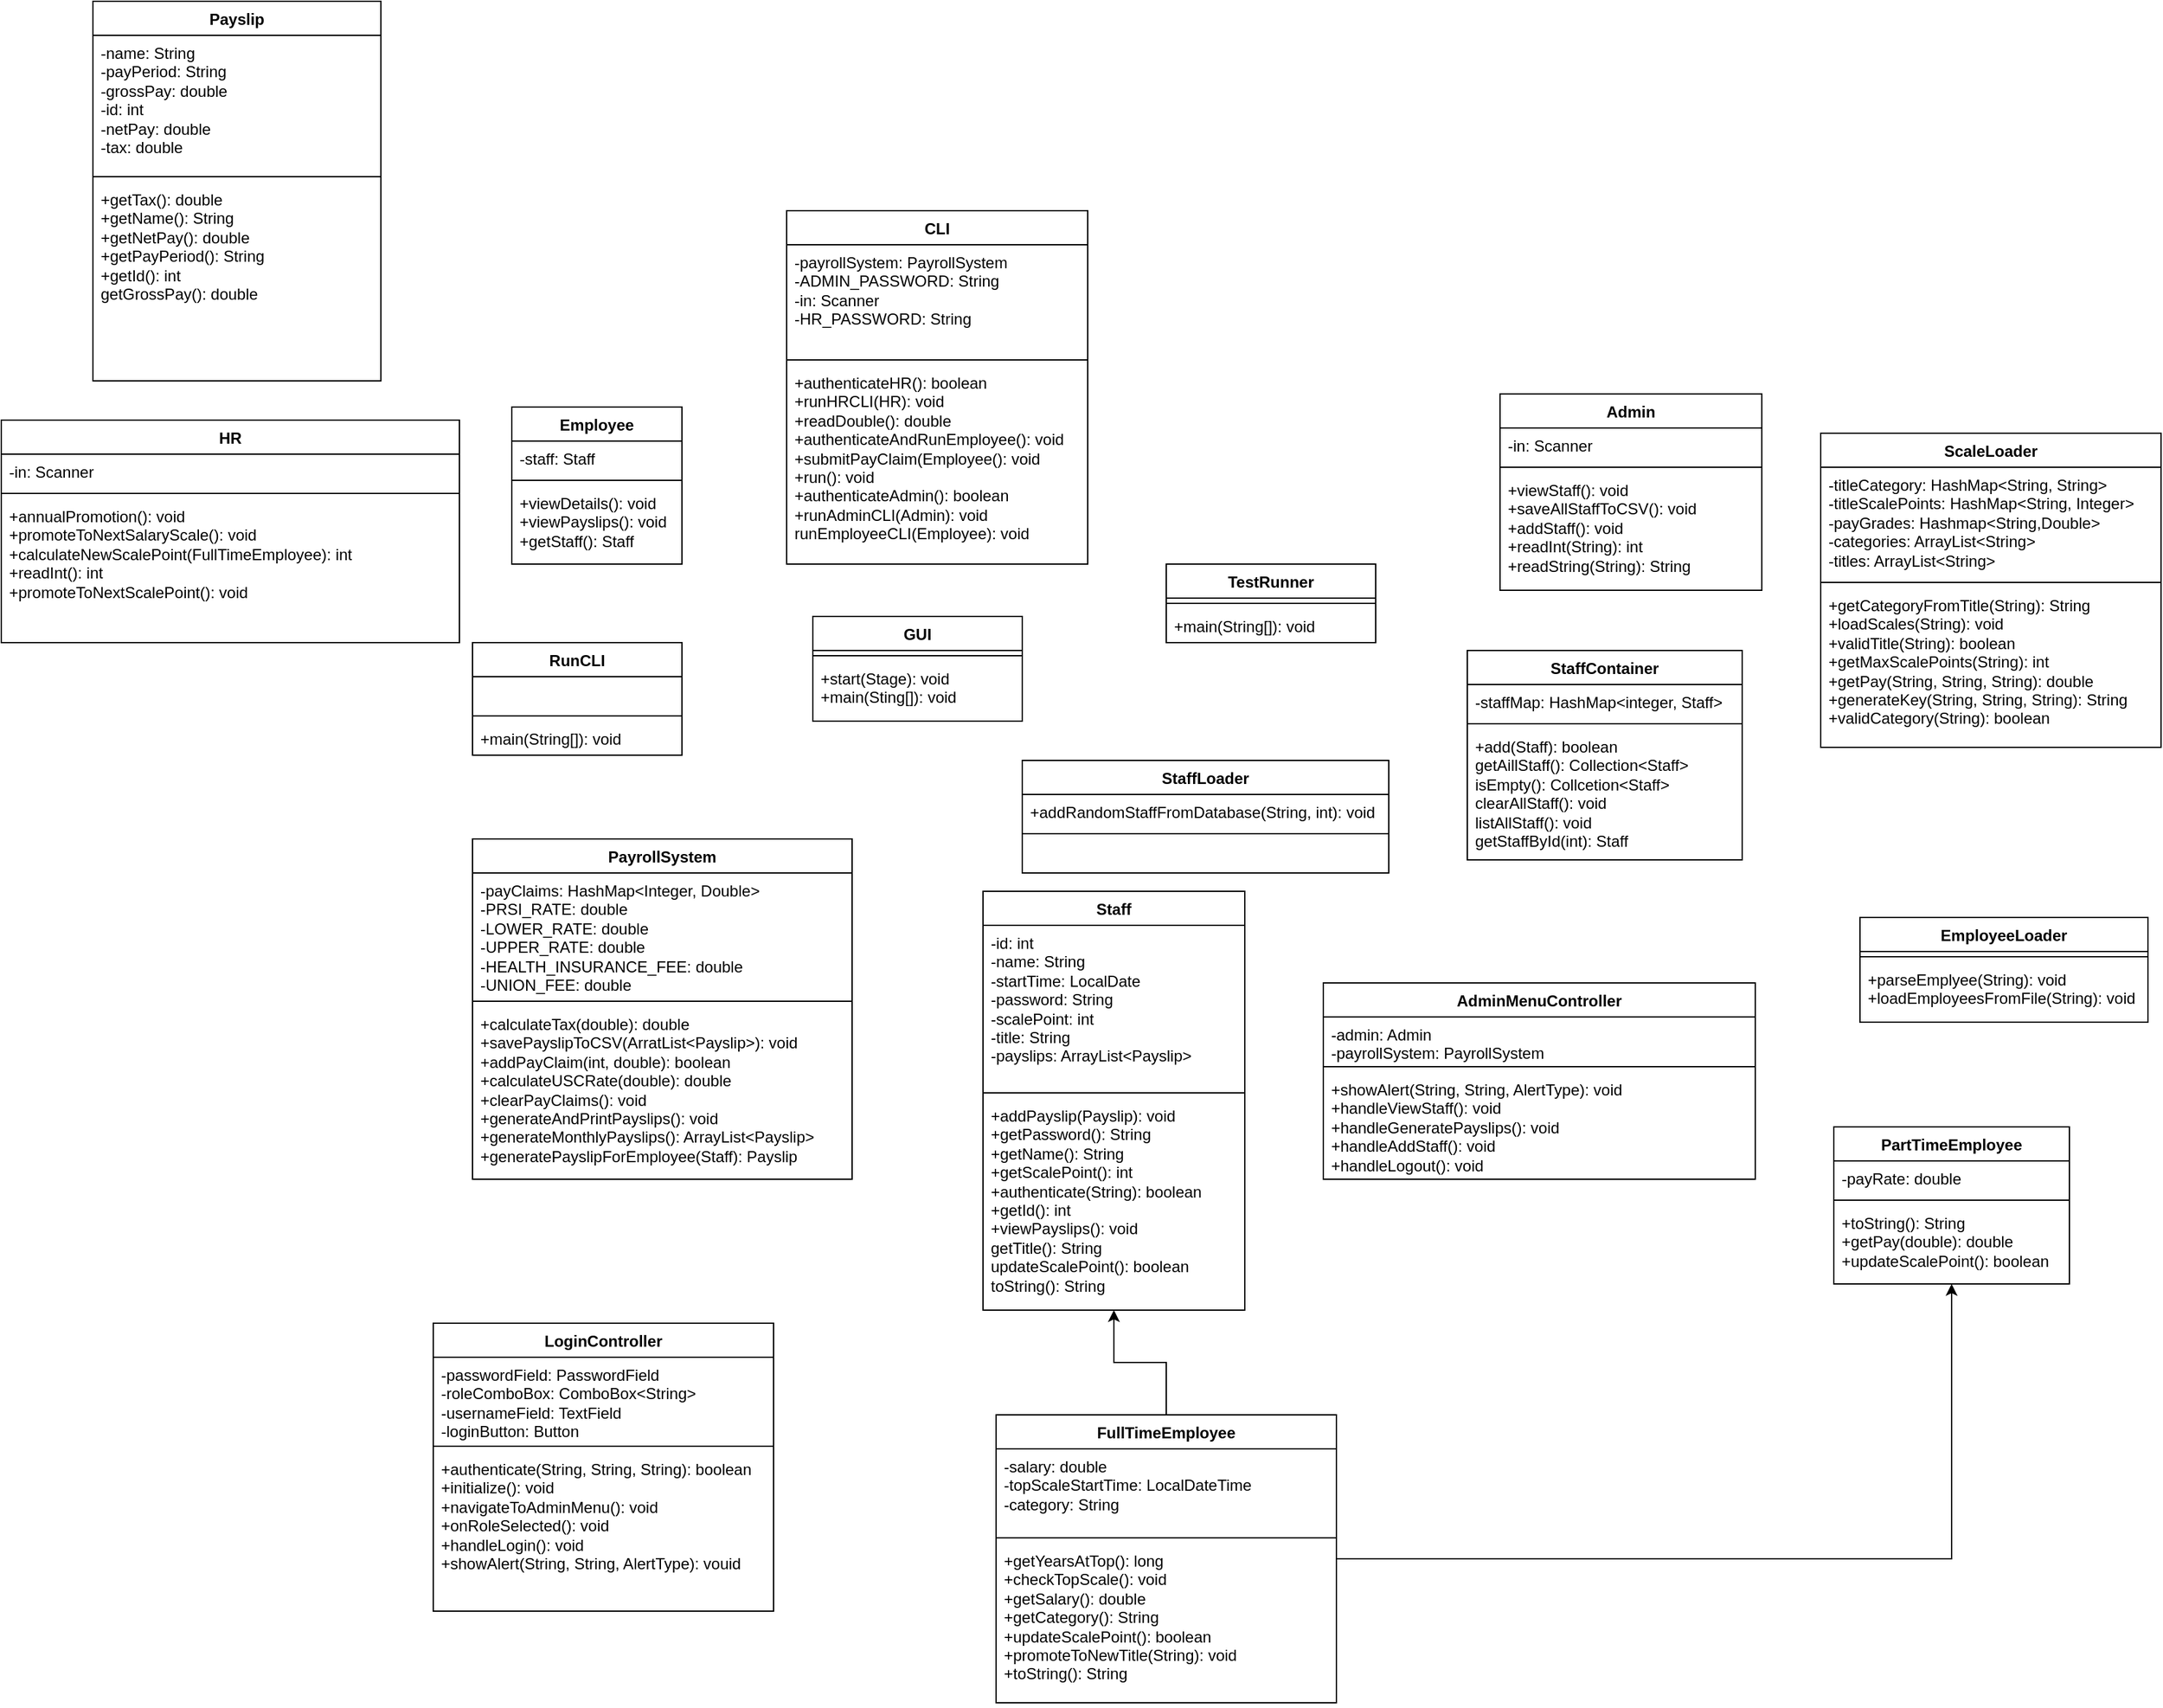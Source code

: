 <mxfile version="25.0.1">
  <diagram name="Page-1" id="929SCKhKKsylv1Zycl4_">
    <mxGraphModel dx="3721" dy="2411" grid="1" gridSize="10" guides="1" tooltips="1" connect="1" arrows="1" fold="1" page="1" pageScale="1" pageWidth="850" pageHeight="1100" math="0" shadow="0">
      <root>
        <mxCell id="0" />
        <mxCell id="1" parent="0" />
        <mxCell id="IXJ_qa6kE7nfNeEWYA2u-1" value="Staff" style="swimlane;fontStyle=1;align=center;verticalAlign=top;childLayout=stackLayout;horizontal=1;startSize=26;horizontalStack=0;resizeParent=1;resizeParentMax=0;resizeLast=0;collapsible=1;marginBottom=0;whiteSpace=wrap;html=1;" vertex="1" parent="1">
          <mxGeometry x="310" y="150" width="200" height="320" as="geometry" />
        </mxCell>
        <mxCell id="IXJ_qa6kE7nfNeEWYA2u-2" value="-id: int&lt;div&gt;-name: String&lt;/div&gt;&lt;div&gt;-startTime: LocalDate&lt;/div&gt;&lt;div&gt;-password: String&lt;/div&gt;&lt;div&gt;-scalePoint: int&lt;/div&gt;&lt;div&gt;-title: String&lt;/div&gt;&lt;div&gt;-payslips: ArrayList&amp;lt;Payslip&amp;gt;&lt;/div&gt;&lt;div&gt;&lt;br&gt;&lt;/div&gt;" style="text;strokeColor=none;fillColor=none;align=left;verticalAlign=top;spacingLeft=4;spacingRight=4;overflow=hidden;rotatable=0;points=[[0,0.5],[1,0.5]];portConstraint=eastwest;whiteSpace=wrap;html=1;" vertex="1" parent="IXJ_qa6kE7nfNeEWYA2u-1">
          <mxGeometry y="26" width="200" height="124" as="geometry" />
        </mxCell>
        <mxCell id="IXJ_qa6kE7nfNeEWYA2u-3" value="" style="line;strokeWidth=1;fillColor=none;align=left;verticalAlign=middle;spacingTop=-1;spacingLeft=3;spacingRight=3;rotatable=0;labelPosition=right;points=[];portConstraint=eastwest;strokeColor=inherit;" vertex="1" parent="IXJ_qa6kE7nfNeEWYA2u-1">
          <mxGeometry y="150" width="200" height="8" as="geometry" />
        </mxCell>
        <mxCell id="IXJ_qa6kE7nfNeEWYA2u-4" value="+addPayslip(Payslip): void&lt;div&gt;+getPassword(): String&lt;/div&gt;&lt;div&gt;+getName(): String&lt;/div&gt;&lt;div&gt;+getScalePoint(): int&lt;/div&gt;&lt;div&gt;+authenticate(String): boolean&lt;/div&gt;&lt;div&gt;+getId(): int&lt;/div&gt;&lt;div&gt;+viewPayslips(): void&lt;/div&gt;&lt;div&gt;getTitle(): String&lt;/div&gt;&lt;div&gt;updateScalePoint(): boolean&lt;/div&gt;&lt;div&gt;toString(): String&lt;/div&gt;" style="text;strokeColor=none;fillColor=none;align=left;verticalAlign=top;spacingLeft=4;spacingRight=4;overflow=hidden;rotatable=0;points=[[0,0.5],[1,0.5]];portConstraint=eastwest;whiteSpace=wrap;html=1;" vertex="1" parent="IXJ_qa6kE7nfNeEWYA2u-1">
          <mxGeometry y="158" width="200" height="162" as="geometry" />
        </mxCell>
        <mxCell id="IXJ_qa6kE7nfNeEWYA2u-5" value="PayrollSystem" style="swimlane;fontStyle=1;align=center;verticalAlign=top;childLayout=stackLayout;horizontal=1;startSize=26;horizontalStack=0;resizeParent=1;resizeParentMax=0;resizeLast=0;collapsible=1;marginBottom=0;whiteSpace=wrap;html=1;" vertex="1" parent="1">
          <mxGeometry x="-80" y="110" width="290" height="260" as="geometry" />
        </mxCell>
        <mxCell id="IXJ_qa6kE7nfNeEWYA2u-6" value="-payClaims: HashMap&amp;lt;Integer, Double&amp;gt;&lt;div&gt;-PRSI_RATE: double&lt;/div&gt;&lt;div&gt;-LOWER_RATE: double&lt;/div&gt;&lt;div&gt;-UPPER_RATE: double&lt;/div&gt;&lt;div&gt;-HEALTH_INSURANCE_FEE: double&lt;/div&gt;&lt;div&gt;-UNION_FEE: double&lt;/div&gt;" style="text;strokeColor=none;fillColor=none;align=left;verticalAlign=top;spacingLeft=4;spacingRight=4;overflow=hidden;rotatable=0;points=[[0,0.5],[1,0.5]];portConstraint=eastwest;whiteSpace=wrap;html=1;" vertex="1" parent="IXJ_qa6kE7nfNeEWYA2u-5">
          <mxGeometry y="26" width="290" height="94" as="geometry" />
        </mxCell>
        <mxCell id="IXJ_qa6kE7nfNeEWYA2u-7" value="" style="line;strokeWidth=1;fillColor=none;align=left;verticalAlign=middle;spacingTop=-1;spacingLeft=3;spacingRight=3;rotatable=0;labelPosition=right;points=[];portConstraint=eastwest;strokeColor=inherit;" vertex="1" parent="IXJ_qa6kE7nfNeEWYA2u-5">
          <mxGeometry y="120" width="290" height="8" as="geometry" />
        </mxCell>
        <mxCell id="IXJ_qa6kE7nfNeEWYA2u-8" value="+calculateTax(double): double&lt;div&gt;+savePayslipToCSV(ArratList&amp;lt;Payslip&amp;gt;): void&lt;/div&gt;&lt;div&gt;+addPayClaim(int, double): boolean&lt;/div&gt;&lt;div&gt;+calculateUSCRate(double): double&lt;/div&gt;&lt;div&gt;+clearPayClaims(): void&lt;/div&gt;&lt;div&gt;+generateAndPrintPayslips(): void&lt;/div&gt;&lt;div&gt;+generateMonthlyPayslips(): ArrayList&amp;lt;Payslip&amp;gt;&lt;/div&gt;&lt;div&gt;+generatePayslipForEmployee(Staff): Payslip&lt;/div&gt;" style="text;strokeColor=none;fillColor=none;align=left;verticalAlign=top;spacingLeft=4;spacingRight=4;overflow=hidden;rotatable=0;points=[[0,0.5],[1,0.5]];portConstraint=eastwest;whiteSpace=wrap;html=1;" vertex="1" parent="IXJ_qa6kE7nfNeEWYA2u-5">
          <mxGeometry y="128" width="290" height="132" as="geometry" />
        </mxCell>
        <mxCell id="IXJ_qa6kE7nfNeEWYA2u-9" value="StaffLoader" style="swimlane;fontStyle=1;align=center;verticalAlign=top;childLayout=stackLayout;horizontal=1;startSize=26;horizontalStack=0;resizeParent=1;resizeParentMax=0;resizeLast=0;collapsible=1;marginBottom=0;whiteSpace=wrap;html=1;" vertex="1" parent="1">
          <mxGeometry x="340" y="50" width="280" height="86" as="geometry" />
        </mxCell>
        <mxCell id="IXJ_qa6kE7nfNeEWYA2u-10" value="+addRandomStaffFromDatabase(String, int): void" style="text;strokeColor=none;fillColor=none;align=left;verticalAlign=top;spacingLeft=4;spacingRight=4;overflow=hidden;rotatable=0;points=[[0,0.5],[1,0.5]];portConstraint=eastwest;whiteSpace=wrap;html=1;" vertex="1" parent="IXJ_qa6kE7nfNeEWYA2u-9">
          <mxGeometry y="26" width="280" height="26" as="geometry" />
        </mxCell>
        <mxCell id="IXJ_qa6kE7nfNeEWYA2u-11" value="" style="line;strokeWidth=1;fillColor=none;align=left;verticalAlign=middle;spacingTop=-1;spacingLeft=3;spacingRight=3;rotatable=0;labelPosition=right;points=[];portConstraint=eastwest;strokeColor=inherit;" vertex="1" parent="IXJ_qa6kE7nfNeEWYA2u-9">
          <mxGeometry y="52" width="280" height="8" as="geometry" />
        </mxCell>
        <mxCell id="IXJ_qa6kE7nfNeEWYA2u-12" value="&lt;div&gt;&lt;br&gt;&lt;/div&gt;" style="text;strokeColor=none;fillColor=none;align=left;verticalAlign=top;spacingLeft=4;spacingRight=4;overflow=hidden;rotatable=0;points=[[0,0.5],[1,0.5]];portConstraint=eastwest;whiteSpace=wrap;html=1;" vertex="1" parent="IXJ_qa6kE7nfNeEWYA2u-9">
          <mxGeometry y="60" width="280" height="26" as="geometry" />
        </mxCell>
        <mxCell id="IXJ_qa6kE7nfNeEWYA2u-13" value="AdminMenuController" style="swimlane;fontStyle=1;align=center;verticalAlign=top;childLayout=stackLayout;horizontal=1;startSize=26;horizontalStack=0;resizeParent=1;resizeParentMax=0;resizeLast=0;collapsible=1;marginBottom=0;whiteSpace=wrap;html=1;" vertex="1" parent="1">
          <mxGeometry x="570" y="220" width="330" height="150" as="geometry" />
        </mxCell>
        <mxCell id="IXJ_qa6kE7nfNeEWYA2u-14" value="-admin: Admin&lt;div&gt;-payrollSystem: PayrollSystem&lt;/div&gt;" style="text;strokeColor=none;fillColor=none;align=left;verticalAlign=top;spacingLeft=4;spacingRight=4;overflow=hidden;rotatable=0;points=[[0,0.5],[1,0.5]];portConstraint=eastwest;whiteSpace=wrap;html=1;" vertex="1" parent="IXJ_qa6kE7nfNeEWYA2u-13">
          <mxGeometry y="26" width="330" height="34" as="geometry" />
        </mxCell>
        <mxCell id="IXJ_qa6kE7nfNeEWYA2u-15" value="" style="line;strokeWidth=1;fillColor=none;align=left;verticalAlign=middle;spacingTop=-1;spacingLeft=3;spacingRight=3;rotatable=0;labelPosition=right;points=[];portConstraint=eastwest;strokeColor=inherit;" vertex="1" parent="IXJ_qa6kE7nfNeEWYA2u-13">
          <mxGeometry y="60" width="330" height="8" as="geometry" />
        </mxCell>
        <mxCell id="IXJ_qa6kE7nfNeEWYA2u-16" value="+showAlert(String, String, AlertType): void&lt;div&gt;+handleViewStaff(): void&lt;/div&gt;&lt;div&gt;+handleGeneratePayslips(): void&lt;/div&gt;&lt;div&gt;+handleAddStaff(): void&lt;/div&gt;&lt;div&gt;+handleLogout(): void&lt;/div&gt;" style="text;strokeColor=none;fillColor=none;align=left;verticalAlign=top;spacingLeft=4;spacingRight=4;overflow=hidden;rotatable=0;points=[[0,0.5],[1,0.5]];portConstraint=eastwest;whiteSpace=wrap;html=1;" vertex="1" parent="IXJ_qa6kE7nfNeEWYA2u-13">
          <mxGeometry y="68" width="330" height="82" as="geometry" />
        </mxCell>
        <mxCell id="IXJ_qa6kE7nfNeEWYA2u-17" value="LoginController" style="swimlane;fontStyle=1;align=center;verticalAlign=top;childLayout=stackLayout;horizontal=1;startSize=26;horizontalStack=0;resizeParent=1;resizeParentMax=0;resizeLast=0;collapsible=1;marginBottom=0;whiteSpace=wrap;html=1;" vertex="1" parent="1">
          <mxGeometry x="-110" y="480" width="260" height="220" as="geometry" />
        </mxCell>
        <mxCell id="IXJ_qa6kE7nfNeEWYA2u-18" value="-passwordField: PasswordField&lt;div&gt;-roleComboBox: ComboBox&amp;lt;String&amp;gt;&lt;/div&gt;&lt;div&gt;-usernameField: TextField&lt;/div&gt;&lt;div&gt;-loginButton: Button&lt;/div&gt;" style="text;strokeColor=none;fillColor=none;align=left;verticalAlign=top;spacingLeft=4;spacingRight=4;overflow=hidden;rotatable=0;points=[[0,0.5],[1,0.5]];portConstraint=eastwest;whiteSpace=wrap;html=1;" vertex="1" parent="IXJ_qa6kE7nfNeEWYA2u-17">
          <mxGeometry y="26" width="260" height="64" as="geometry" />
        </mxCell>
        <mxCell id="IXJ_qa6kE7nfNeEWYA2u-19" value="" style="line;strokeWidth=1;fillColor=none;align=left;verticalAlign=middle;spacingTop=-1;spacingLeft=3;spacingRight=3;rotatable=0;labelPosition=right;points=[];portConstraint=eastwest;strokeColor=inherit;" vertex="1" parent="IXJ_qa6kE7nfNeEWYA2u-17">
          <mxGeometry y="90" width="260" height="8" as="geometry" />
        </mxCell>
        <mxCell id="IXJ_qa6kE7nfNeEWYA2u-20" value="+authenticate(String, String, String): boolean&lt;div&gt;+initialize(): void&lt;/div&gt;&lt;div&gt;+navigateToAdminMenu(): void&lt;/div&gt;&lt;div&gt;+onRoleSelected(): void&lt;/div&gt;&lt;div&gt;+handleLogin(): void&lt;/div&gt;&lt;div&gt;+showAlert(String, String, AlertType): vouid&lt;/div&gt;" style="text;strokeColor=none;fillColor=none;align=left;verticalAlign=top;spacingLeft=4;spacingRight=4;overflow=hidden;rotatable=0;points=[[0,0.5],[1,0.5]];portConstraint=eastwest;whiteSpace=wrap;html=1;" vertex="1" parent="IXJ_qa6kE7nfNeEWYA2u-17">
          <mxGeometry y="98" width="260" height="122" as="geometry" />
        </mxCell>
        <mxCell id="IXJ_qa6kE7nfNeEWYA2u-76" style="edgeStyle=orthogonalEdgeStyle;rounded=0;orthogonalLoop=1;jettySize=auto;html=1;" edge="1" parent="1" source="IXJ_qa6kE7nfNeEWYA2u-21" target="IXJ_qa6kE7nfNeEWYA2u-1">
          <mxGeometry relative="1" as="geometry" />
        </mxCell>
        <mxCell id="IXJ_qa6kE7nfNeEWYA2u-77" style="edgeStyle=orthogonalEdgeStyle;rounded=0;orthogonalLoop=1;jettySize=auto;html=1;" edge="1" parent="1" source="IXJ_qa6kE7nfNeEWYA2u-21" target="IXJ_qa6kE7nfNeEWYA2u-25">
          <mxGeometry relative="1" as="geometry" />
        </mxCell>
        <mxCell id="IXJ_qa6kE7nfNeEWYA2u-21" value="FullTimeEmployee" style="swimlane;fontStyle=1;align=center;verticalAlign=top;childLayout=stackLayout;horizontal=1;startSize=26;horizontalStack=0;resizeParent=1;resizeParentMax=0;resizeLast=0;collapsible=1;marginBottom=0;whiteSpace=wrap;html=1;" vertex="1" parent="1">
          <mxGeometry x="320" y="550" width="260" height="220" as="geometry" />
        </mxCell>
        <mxCell id="IXJ_qa6kE7nfNeEWYA2u-22" value="-salary: double&lt;div&gt;-topScaleStartTime: LocalDateTime&lt;/div&gt;&lt;div&gt;-category: String&lt;/div&gt;" style="text;strokeColor=none;fillColor=none;align=left;verticalAlign=top;spacingLeft=4;spacingRight=4;overflow=hidden;rotatable=0;points=[[0,0.5],[1,0.5]];portConstraint=eastwest;whiteSpace=wrap;html=1;" vertex="1" parent="IXJ_qa6kE7nfNeEWYA2u-21">
          <mxGeometry y="26" width="260" height="64" as="geometry" />
        </mxCell>
        <mxCell id="IXJ_qa6kE7nfNeEWYA2u-23" value="" style="line;strokeWidth=1;fillColor=none;align=left;verticalAlign=middle;spacingTop=-1;spacingLeft=3;spacingRight=3;rotatable=0;labelPosition=right;points=[];portConstraint=eastwest;strokeColor=inherit;" vertex="1" parent="IXJ_qa6kE7nfNeEWYA2u-21">
          <mxGeometry y="90" width="260" height="8" as="geometry" />
        </mxCell>
        <mxCell id="IXJ_qa6kE7nfNeEWYA2u-24" value="+getYearsAtTop(): long&lt;div&gt;+checkTopScale(): void&lt;/div&gt;&lt;div&gt;+getSalary(): double&lt;/div&gt;&lt;div&gt;+getCategory(): String&lt;/div&gt;&lt;div&gt;+updateScalePoint(): boolean&lt;/div&gt;&lt;div&gt;+promoteToNewTitle(String): void&lt;/div&gt;&lt;div&gt;+toString(): String&lt;/div&gt;" style="text;strokeColor=none;fillColor=none;align=left;verticalAlign=top;spacingLeft=4;spacingRight=4;overflow=hidden;rotatable=0;points=[[0,0.5],[1,0.5]];portConstraint=eastwest;whiteSpace=wrap;html=1;" vertex="1" parent="IXJ_qa6kE7nfNeEWYA2u-21">
          <mxGeometry y="98" width="260" height="122" as="geometry" />
        </mxCell>
        <mxCell id="IXJ_qa6kE7nfNeEWYA2u-25" value="PartTimeEmployee" style="swimlane;fontStyle=1;align=center;verticalAlign=top;childLayout=stackLayout;horizontal=1;startSize=26;horizontalStack=0;resizeParent=1;resizeParentMax=0;resizeLast=0;collapsible=1;marginBottom=0;whiteSpace=wrap;html=1;" vertex="1" parent="1">
          <mxGeometry x="960" y="330" width="180" height="120" as="geometry" />
        </mxCell>
        <mxCell id="IXJ_qa6kE7nfNeEWYA2u-26" value="-payRate: double" style="text;strokeColor=none;fillColor=none;align=left;verticalAlign=top;spacingLeft=4;spacingRight=4;overflow=hidden;rotatable=0;points=[[0,0.5],[1,0.5]];portConstraint=eastwest;whiteSpace=wrap;html=1;" vertex="1" parent="IXJ_qa6kE7nfNeEWYA2u-25">
          <mxGeometry y="26" width="180" height="26" as="geometry" />
        </mxCell>
        <mxCell id="IXJ_qa6kE7nfNeEWYA2u-27" value="" style="line;strokeWidth=1;fillColor=none;align=left;verticalAlign=middle;spacingTop=-1;spacingLeft=3;spacingRight=3;rotatable=0;labelPosition=right;points=[];portConstraint=eastwest;strokeColor=inherit;" vertex="1" parent="IXJ_qa6kE7nfNeEWYA2u-25">
          <mxGeometry y="52" width="180" height="8" as="geometry" />
        </mxCell>
        <mxCell id="IXJ_qa6kE7nfNeEWYA2u-28" value="+toString(): String&lt;div&gt;+getPay(double): double&lt;/div&gt;&lt;div&gt;+updateScalePoint(): boolean&lt;/div&gt;" style="text;strokeColor=none;fillColor=none;align=left;verticalAlign=top;spacingLeft=4;spacingRight=4;overflow=hidden;rotatable=0;points=[[0,0.5],[1,0.5]];portConstraint=eastwest;whiteSpace=wrap;html=1;" vertex="1" parent="IXJ_qa6kE7nfNeEWYA2u-25">
          <mxGeometry y="60" width="180" height="60" as="geometry" />
        </mxCell>
        <mxCell id="IXJ_qa6kE7nfNeEWYA2u-29" value="Payslip" style="swimlane;fontStyle=1;align=center;verticalAlign=top;childLayout=stackLayout;horizontal=1;startSize=26;horizontalStack=0;resizeParent=1;resizeParentMax=0;resizeLast=0;collapsible=1;marginBottom=0;whiteSpace=wrap;html=1;" vertex="1" parent="1">
          <mxGeometry x="-370" y="-530" width="220" height="290" as="geometry" />
        </mxCell>
        <mxCell id="IXJ_qa6kE7nfNeEWYA2u-30" value="-name: String&lt;div&gt;-payPeriod: String&lt;/div&gt;&lt;div&gt;-grossPay: double&lt;/div&gt;&lt;div&gt;-id: int&lt;/div&gt;&lt;div&gt;-netPay: double&lt;/div&gt;&lt;div&gt;-tax: double&lt;/div&gt;" style="text;strokeColor=none;fillColor=none;align=left;verticalAlign=top;spacingLeft=4;spacingRight=4;overflow=hidden;rotatable=0;points=[[0,0.5],[1,0.5]];portConstraint=eastwest;whiteSpace=wrap;html=1;" vertex="1" parent="IXJ_qa6kE7nfNeEWYA2u-29">
          <mxGeometry y="26" width="220" height="104" as="geometry" />
        </mxCell>
        <mxCell id="IXJ_qa6kE7nfNeEWYA2u-31" value="" style="line;strokeWidth=1;fillColor=none;align=left;verticalAlign=middle;spacingTop=-1;spacingLeft=3;spacingRight=3;rotatable=0;labelPosition=right;points=[];portConstraint=eastwest;strokeColor=inherit;" vertex="1" parent="IXJ_qa6kE7nfNeEWYA2u-29">
          <mxGeometry y="130" width="220" height="8" as="geometry" />
        </mxCell>
        <mxCell id="IXJ_qa6kE7nfNeEWYA2u-32" value="+getTax(): double&lt;div&gt;+getName(): String&lt;/div&gt;&lt;div&gt;+getNetPay(): double&lt;/div&gt;&lt;div&gt;+getPayPeriod(): String&lt;/div&gt;&lt;div&gt;+getId(): int&lt;/div&gt;&lt;div&gt;getGrossPay(): double&lt;/div&gt;" style="text;strokeColor=none;fillColor=none;align=left;verticalAlign=top;spacingLeft=4;spacingRight=4;overflow=hidden;rotatable=0;points=[[0,0.5],[1,0.5]];portConstraint=eastwest;whiteSpace=wrap;html=1;" vertex="1" parent="IXJ_qa6kE7nfNeEWYA2u-29">
          <mxGeometry y="138" width="220" height="152" as="geometry" />
        </mxCell>
        <mxCell id="IXJ_qa6kE7nfNeEWYA2u-33" value="TestRunner" style="swimlane;fontStyle=1;align=center;verticalAlign=top;childLayout=stackLayout;horizontal=1;startSize=26;horizontalStack=0;resizeParent=1;resizeParentMax=0;resizeLast=0;collapsible=1;marginBottom=0;whiteSpace=wrap;html=1;" vertex="1" parent="1">
          <mxGeometry x="450" y="-100" width="160" height="60" as="geometry" />
        </mxCell>
        <mxCell id="IXJ_qa6kE7nfNeEWYA2u-35" value="" style="line;strokeWidth=1;fillColor=none;align=left;verticalAlign=middle;spacingTop=-1;spacingLeft=3;spacingRight=3;rotatable=0;labelPosition=right;points=[];portConstraint=eastwest;strokeColor=inherit;" vertex="1" parent="IXJ_qa6kE7nfNeEWYA2u-33">
          <mxGeometry y="26" width="160" height="8" as="geometry" />
        </mxCell>
        <mxCell id="IXJ_qa6kE7nfNeEWYA2u-36" value="+main(String[]): void" style="text;strokeColor=none;fillColor=none;align=left;verticalAlign=top;spacingLeft=4;spacingRight=4;overflow=hidden;rotatable=0;points=[[0,0.5],[1,0.5]];portConstraint=eastwest;whiteSpace=wrap;html=1;" vertex="1" parent="IXJ_qa6kE7nfNeEWYA2u-33">
          <mxGeometry y="34" width="160" height="26" as="geometry" />
        </mxCell>
        <mxCell id="IXJ_qa6kE7nfNeEWYA2u-37" value="GUI" style="swimlane;fontStyle=1;align=center;verticalAlign=top;childLayout=stackLayout;horizontal=1;startSize=26;horizontalStack=0;resizeParent=1;resizeParentMax=0;resizeLast=0;collapsible=1;marginBottom=0;whiteSpace=wrap;html=1;" vertex="1" parent="1">
          <mxGeometry x="180" y="-60" width="160" height="80" as="geometry" />
        </mxCell>
        <mxCell id="IXJ_qa6kE7nfNeEWYA2u-39" value="" style="line;strokeWidth=1;fillColor=none;align=left;verticalAlign=middle;spacingTop=-1;spacingLeft=3;spacingRight=3;rotatable=0;labelPosition=right;points=[];portConstraint=eastwest;strokeColor=inherit;" vertex="1" parent="IXJ_qa6kE7nfNeEWYA2u-37">
          <mxGeometry y="26" width="160" height="8" as="geometry" />
        </mxCell>
        <mxCell id="IXJ_qa6kE7nfNeEWYA2u-40" value="+start(Stage): void&lt;div&gt;+main(Sting[]): void&lt;/div&gt;" style="text;strokeColor=none;fillColor=none;align=left;verticalAlign=top;spacingLeft=4;spacingRight=4;overflow=hidden;rotatable=0;points=[[0,0.5],[1,0.5]];portConstraint=eastwest;whiteSpace=wrap;html=1;" vertex="1" parent="IXJ_qa6kE7nfNeEWYA2u-37">
          <mxGeometry y="34" width="160" height="46" as="geometry" />
        </mxCell>
        <mxCell id="IXJ_qa6kE7nfNeEWYA2u-41" value="StaffContainer" style="swimlane;fontStyle=1;align=center;verticalAlign=top;childLayout=stackLayout;horizontal=1;startSize=26;horizontalStack=0;resizeParent=1;resizeParentMax=0;resizeLast=0;collapsible=1;marginBottom=0;whiteSpace=wrap;html=1;" vertex="1" parent="1">
          <mxGeometry x="680" y="-34" width="210" height="160" as="geometry" />
        </mxCell>
        <mxCell id="IXJ_qa6kE7nfNeEWYA2u-42" value="-staffMap: HashMap&amp;lt;integer, Staff&amp;gt;" style="text;strokeColor=none;fillColor=none;align=left;verticalAlign=top;spacingLeft=4;spacingRight=4;overflow=hidden;rotatable=0;points=[[0,0.5],[1,0.5]];portConstraint=eastwest;whiteSpace=wrap;html=1;" vertex="1" parent="IXJ_qa6kE7nfNeEWYA2u-41">
          <mxGeometry y="26" width="210" height="26" as="geometry" />
        </mxCell>
        <mxCell id="IXJ_qa6kE7nfNeEWYA2u-43" value="" style="line;strokeWidth=1;fillColor=none;align=left;verticalAlign=middle;spacingTop=-1;spacingLeft=3;spacingRight=3;rotatable=0;labelPosition=right;points=[];portConstraint=eastwest;strokeColor=inherit;" vertex="1" parent="IXJ_qa6kE7nfNeEWYA2u-41">
          <mxGeometry y="52" width="210" height="8" as="geometry" />
        </mxCell>
        <mxCell id="IXJ_qa6kE7nfNeEWYA2u-44" value="+add(Staff): boolean&lt;div&gt;getAillStaff(): Collection&amp;lt;Staff&amp;gt;&lt;/div&gt;&lt;div&gt;isEmpty(): Collcetion&amp;lt;Staff&amp;gt;&lt;/div&gt;&lt;div&gt;clearAllStaff(): void&lt;/div&gt;&lt;div&gt;listAllStaff(): void&lt;/div&gt;&lt;div&gt;getStaffById(int): Staff&lt;/div&gt;" style="text;strokeColor=none;fillColor=none;align=left;verticalAlign=top;spacingLeft=4;spacingRight=4;overflow=hidden;rotatable=0;points=[[0,0.5],[1,0.5]];portConstraint=eastwest;whiteSpace=wrap;html=1;" vertex="1" parent="IXJ_qa6kE7nfNeEWYA2u-41">
          <mxGeometry y="60" width="210" height="100" as="geometry" />
        </mxCell>
        <mxCell id="IXJ_qa6kE7nfNeEWYA2u-45" value="RunCLI" style="swimlane;fontStyle=1;align=center;verticalAlign=top;childLayout=stackLayout;horizontal=1;startSize=26;horizontalStack=0;resizeParent=1;resizeParentMax=0;resizeLast=0;collapsible=1;marginBottom=0;whiteSpace=wrap;html=1;" vertex="1" parent="1">
          <mxGeometry x="-80" y="-40" width="160" height="86" as="geometry" />
        </mxCell>
        <mxCell id="IXJ_qa6kE7nfNeEWYA2u-46" value="&lt;div&gt;&lt;br&gt;&lt;/div&gt;" style="text;strokeColor=none;fillColor=none;align=left;verticalAlign=top;spacingLeft=4;spacingRight=4;overflow=hidden;rotatable=0;points=[[0,0.5],[1,0.5]];portConstraint=eastwest;whiteSpace=wrap;html=1;" vertex="1" parent="IXJ_qa6kE7nfNeEWYA2u-45">
          <mxGeometry y="26" width="160" height="26" as="geometry" />
        </mxCell>
        <mxCell id="IXJ_qa6kE7nfNeEWYA2u-47" value="" style="line;strokeWidth=1;fillColor=none;align=left;verticalAlign=middle;spacingTop=-1;spacingLeft=3;spacingRight=3;rotatable=0;labelPosition=right;points=[];portConstraint=eastwest;strokeColor=inherit;" vertex="1" parent="IXJ_qa6kE7nfNeEWYA2u-45">
          <mxGeometry y="52" width="160" height="8" as="geometry" />
        </mxCell>
        <mxCell id="IXJ_qa6kE7nfNeEWYA2u-48" value="+main(String[]): void" style="text;strokeColor=none;fillColor=none;align=left;verticalAlign=top;spacingLeft=4;spacingRight=4;overflow=hidden;rotatable=0;points=[[0,0.5],[1,0.5]];portConstraint=eastwest;whiteSpace=wrap;html=1;" vertex="1" parent="IXJ_qa6kE7nfNeEWYA2u-45">
          <mxGeometry y="60" width="160" height="26" as="geometry" />
        </mxCell>
        <mxCell id="IXJ_qa6kE7nfNeEWYA2u-49" value="ScaleLoader" style="swimlane;fontStyle=1;align=center;verticalAlign=top;childLayout=stackLayout;horizontal=1;startSize=26;horizontalStack=0;resizeParent=1;resizeParentMax=0;resizeLast=0;collapsible=1;marginBottom=0;whiteSpace=wrap;html=1;" vertex="1" parent="1">
          <mxGeometry x="950" y="-200" width="260" height="240" as="geometry" />
        </mxCell>
        <mxCell id="IXJ_qa6kE7nfNeEWYA2u-50" value="-titleCategory: HashMap&amp;lt;String, String&amp;gt;&lt;div&gt;-titleScalePoints: HashMap&amp;lt;String, Integer&amp;gt;&lt;/div&gt;&lt;div&gt;-payGrades: Hashmap&amp;lt;String,Double&amp;gt;&lt;/div&gt;&lt;div&gt;-categories: ArrayList&amp;lt;String&amp;gt;&lt;/div&gt;&lt;div&gt;-titles: ArrayList&amp;lt;String&amp;gt;&lt;/div&gt;&lt;div&gt;&lt;br&gt;&lt;/div&gt;" style="text;strokeColor=none;fillColor=none;align=left;verticalAlign=top;spacingLeft=4;spacingRight=4;overflow=hidden;rotatable=0;points=[[0,0.5],[1,0.5]];portConstraint=eastwest;whiteSpace=wrap;html=1;" vertex="1" parent="IXJ_qa6kE7nfNeEWYA2u-49">
          <mxGeometry y="26" width="260" height="84" as="geometry" />
        </mxCell>
        <mxCell id="IXJ_qa6kE7nfNeEWYA2u-51" value="" style="line;strokeWidth=1;fillColor=none;align=left;verticalAlign=middle;spacingTop=-1;spacingLeft=3;spacingRight=3;rotatable=0;labelPosition=right;points=[];portConstraint=eastwest;strokeColor=inherit;" vertex="1" parent="IXJ_qa6kE7nfNeEWYA2u-49">
          <mxGeometry y="110" width="260" height="8" as="geometry" />
        </mxCell>
        <mxCell id="IXJ_qa6kE7nfNeEWYA2u-52" value="+getCategoryFromTitle(String): String&lt;div&gt;+loadScales(String): void&lt;/div&gt;&lt;div&gt;+validTitle(String): boolean&lt;/div&gt;&lt;div&gt;+getMaxScalePoints(String): int&lt;/div&gt;&lt;div&gt;+getPay(String, String, String): double&lt;/div&gt;&lt;div&gt;+generateKey(String, String, String): String&lt;/div&gt;&lt;div&gt;+validCategory(String): boolean&lt;br&gt;&lt;div&gt;&lt;br&gt;&lt;/div&gt;&lt;/div&gt;" style="text;strokeColor=none;fillColor=none;align=left;verticalAlign=top;spacingLeft=4;spacingRight=4;overflow=hidden;rotatable=0;points=[[0,0.5],[1,0.5]];portConstraint=eastwest;whiteSpace=wrap;html=1;" vertex="1" parent="IXJ_qa6kE7nfNeEWYA2u-49">
          <mxGeometry y="118" width="260" height="122" as="geometry" />
        </mxCell>
        <mxCell id="IXJ_qa6kE7nfNeEWYA2u-53" value="EmployeeLoader" style="swimlane;fontStyle=1;align=center;verticalAlign=top;childLayout=stackLayout;horizontal=1;startSize=26;horizontalStack=0;resizeParent=1;resizeParentMax=0;resizeLast=0;collapsible=1;marginBottom=0;whiteSpace=wrap;html=1;" vertex="1" parent="1">
          <mxGeometry x="980" y="170" width="220" height="80" as="geometry" />
        </mxCell>
        <mxCell id="IXJ_qa6kE7nfNeEWYA2u-55" value="" style="line;strokeWidth=1;fillColor=none;align=left;verticalAlign=middle;spacingTop=-1;spacingLeft=3;spacingRight=3;rotatable=0;labelPosition=right;points=[];portConstraint=eastwest;strokeColor=inherit;" vertex="1" parent="IXJ_qa6kE7nfNeEWYA2u-53">
          <mxGeometry y="26" width="220" height="8" as="geometry" />
        </mxCell>
        <mxCell id="IXJ_qa6kE7nfNeEWYA2u-56" value="+parseEmplyee(String): void&lt;div&gt;+loadEmployeesFromFile(String): void&lt;/div&gt;" style="text;strokeColor=none;fillColor=none;align=left;verticalAlign=top;spacingLeft=4;spacingRight=4;overflow=hidden;rotatable=0;points=[[0,0.5],[1,0.5]];portConstraint=eastwest;whiteSpace=wrap;html=1;" vertex="1" parent="IXJ_qa6kE7nfNeEWYA2u-53">
          <mxGeometry y="34" width="220" height="46" as="geometry" />
        </mxCell>
        <mxCell id="IXJ_qa6kE7nfNeEWYA2u-57" value="Admin" style="swimlane;fontStyle=1;align=center;verticalAlign=top;childLayout=stackLayout;horizontal=1;startSize=26;horizontalStack=0;resizeParent=1;resizeParentMax=0;resizeLast=0;collapsible=1;marginBottom=0;whiteSpace=wrap;html=1;" vertex="1" parent="1">
          <mxGeometry x="705" y="-230" width="200" height="150" as="geometry" />
        </mxCell>
        <mxCell id="IXJ_qa6kE7nfNeEWYA2u-58" value="-in: Scanner" style="text;strokeColor=none;fillColor=none;align=left;verticalAlign=top;spacingLeft=4;spacingRight=4;overflow=hidden;rotatable=0;points=[[0,0.5],[1,0.5]];portConstraint=eastwest;whiteSpace=wrap;html=1;" vertex="1" parent="IXJ_qa6kE7nfNeEWYA2u-57">
          <mxGeometry y="26" width="200" height="26" as="geometry" />
        </mxCell>
        <mxCell id="IXJ_qa6kE7nfNeEWYA2u-59" value="" style="line;strokeWidth=1;fillColor=none;align=left;verticalAlign=middle;spacingTop=-1;spacingLeft=3;spacingRight=3;rotatable=0;labelPosition=right;points=[];portConstraint=eastwest;strokeColor=inherit;" vertex="1" parent="IXJ_qa6kE7nfNeEWYA2u-57">
          <mxGeometry y="52" width="200" height="8" as="geometry" />
        </mxCell>
        <mxCell id="IXJ_qa6kE7nfNeEWYA2u-60" value="+viewStaff(): void&lt;div&gt;+saveAllStaffToCSV(): void&lt;/div&gt;&lt;div&gt;+addStaff(): void&lt;/div&gt;&lt;div&gt;+readInt(String): int&lt;/div&gt;&lt;div&gt;+readString(String): String&lt;/div&gt;" style="text;strokeColor=none;fillColor=none;align=left;verticalAlign=top;spacingLeft=4;spacingRight=4;overflow=hidden;rotatable=0;points=[[0,0.5],[1,0.5]];portConstraint=eastwest;whiteSpace=wrap;html=1;" vertex="1" parent="IXJ_qa6kE7nfNeEWYA2u-57">
          <mxGeometry y="60" width="200" height="90" as="geometry" />
        </mxCell>
        <mxCell id="IXJ_qa6kE7nfNeEWYA2u-61" value="CLI" style="swimlane;fontStyle=1;align=center;verticalAlign=top;childLayout=stackLayout;horizontal=1;startSize=26;horizontalStack=0;resizeParent=1;resizeParentMax=0;resizeLast=0;collapsible=1;marginBottom=0;whiteSpace=wrap;html=1;" vertex="1" parent="1">
          <mxGeometry x="160" y="-370" width="230" height="270" as="geometry" />
        </mxCell>
        <mxCell id="IXJ_qa6kE7nfNeEWYA2u-62" value="-payrollSystem: PayrollSystem&lt;div&gt;-ADMIN_PASSWORD: String&lt;/div&gt;&lt;div&gt;-in: Scanner&lt;/div&gt;&lt;div&gt;-HR_PASSWORD: String&lt;/div&gt;&lt;div&gt;&lt;br&gt;&lt;/div&gt;" style="text;strokeColor=none;fillColor=none;align=left;verticalAlign=top;spacingLeft=4;spacingRight=4;overflow=hidden;rotatable=0;points=[[0,0.5],[1,0.5]];portConstraint=eastwest;whiteSpace=wrap;html=1;" vertex="1" parent="IXJ_qa6kE7nfNeEWYA2u-61">
          <mxGeometry y="26" width="230" height="84" as="geometry" />
        </mxCell>
        <mxCell id="IXJ_qa6kE7nfNeEWYA2u-63" value="" style="line;strokeWidth=1;fillColor=none;align=left;verticalAlign=middle;spacingTop=-1;spacingLeft=3;spacingRight=3;rotatable=0;labelPosition=right;points=[];portConstraint=eastwest;strokeColor=inherit;" vertex="1" parent="IXJ_qa6kE7nfNeEWYA2u-61">
          <mxGeometry y="110" width="230" height="8" as="geometry" />
        </mxCell>
        <mxCell id="IXJ_qa6kE7nfNeEWYA2u-64" value="+authenticateHR(): boolean&lt;div&gt;+runHRCLI(HR): void&lt;/div&gt;&lt;div&gt;+readDouble(): double&lt;/div&gt;&lt;div&gt;+authenticateAndRunEmployee(): void&lt;/div&gt;&lt;div&gt;+submitPayClaim(Employee(): void&lt;/div&gt;&lt;div&gt;+run(): void&lt;/div&gt;&lt;div&gt;+authenticateAdmin(): boolean&lt;/div&gt;&lt;div&gt;+runAdminCLI(Admin): void&lt;/div&gt;&lt;div&gt;runEmployeeCLI(Employee): void&lt;/div&gt;" style="text;strokeColor=none;fillColor=none;align=left;verticalAlign=top;spacingLeft=4;spacingRight=4;overflow=hidden;rotatable=0;points=[[0,0.5],[1,0.5]];portConstraint=eastwest;whiteSpace=wrap;html=1;" vertex="1" parent="IXJ_qa6kE7nfNeEWYA2u-61">
          <mxGeometry y="118" width="230" height="152" as="geometry" />
        </mxCell>
        <mxCell id="IXJ_qa6kE7nfNeEWYA2u-65" value="Employee" style="swimlane;fontStyle=1;align=center;verticalAlign=top;childLayout=stackLayout;horizontal=1;startSize=26;horizontalStack=0;resizeParent=1;resizeParentMax=0;resizeLast=0;collapsible=1;marginBottom=0;whiteSpace=wrap;html=1;" vertex="1" parent="1">
          <mxGeometry x="-50" y="-220" width="130" height="120" as="geometry" />
        </mxCell>
        <mxCell id="IXJ_qa6kE7nfNeEWYA2u-66" value="-staff: Staff" style="text;strokeColor=none;fillColor=none;align=left;verticalAlign=top;spacingLeft=4;spacingRight=4;overflow=hidden;rotatable=0;points=[[0,0.5],[1,0.5]];portConstraint=eastwest;whiteSpace=wrap;html=1;" vertex="1" parent="IXJ_qa6kE7nfNeEWYA2u-65">
          <mxGeometry y="26" width="130" height="26" as="geometry" />
        </mxCell>
        <mxCell id="IXJ_qa6kE7nfNeEWYA2u-67" value="" style="line;strokeWidth=1;fillColor=none;align=left;verticalAlign=middle;spacingTop=-1;spacingLeft=3;spacingRight=3;rotatable=0;labelPosition=right;points=[];portConstraint=eastwest;strokeColor=inherit;" vertex="1" parent="IXJ_qa6kE7nfNeEWYA2u-65">
          <mxGeometry y="52" width="130" height="8" as="geometry" />
        </mxCell>
        <mxCell id="IXJ_qa6kE7nfNeEWYA2u-68" value="+viewDetails(): void&lt;div&gt;+viewPayslips(): void&lt;/div&gt;&lt;div&gt;+getStaff(): Staff&lt;/div&gt;" style="text;strokeColor=none;fillColor=none;align=left;verticalAlign=top;spacingLeft=4;spacingRight=4;overflow=hidden;rotatable=0;points=[[0,0.5],[1,0.5]];portConstraint=eastwest;whiteSpace=wrap;html=1;" vertex="1" parent="IXJ_qa6kE7nfNeEWYA2u-65">
          <mxGeometry y="60" width="130" height="60" as="geometry" />
        </mxCell>
        <mxCell id="IXJ_qa6kE7nfNeEWYA2u-69" value="HR" style="swimlane;fontStyle=1;align=center;verticalAlign=top;childLayout=stackLayout;horizontal=1;startSize=26;horizontalStack=0;resizeParent=1;resizeParentMax=0;resizeLast=0;collapsible=1;marginBottom=0;whiteSpace=wrap;html=1;" vertex="1" parent="1">
          <mxGeometry x="-440" y="-210" width="350" height="170" as="geometry" />
        </mxCell>
        <mxCell id="IXJ_qa6kE7nfNeEWYA2u-70" value="-in: Scanner" style="text;strokeColor=none;fillColor=none;align=left;verticalAlign=top;spacingLeft=4;spacingRight=4;overflow=hidden;rotatable=0;points=[[0,0.5],[1,0.5]];portConstraint=eastwest;whiteSpace=wrap;html=1;" vertex="1" parent="IXJ_qa6kE7nfNeEWYA2u-69">
          <mxGeometry y="26" width="350" height="26" as="geometry" />
        </mxCell>
        <mxCell id="IXJ_qa6kE7nfNeEWYA2u-71" value="" style="line;strokeWidth=1;fillColor=none;align=left;verticalAlign=middle;spacingTop=-1;spacingLeft=3;spacingRight=3;rotatable=0;labelPosition=right;points=[];portConstraint=eastwest;strokeColor=inherit;" vertex="1" parent="IXJ_qa6kE7nfNeEWYA2u-69">
          <mxGeometry y="52" width="350" height="8" as="geometry" />
        </mxCell>
        <mxCell id="IXJ_qa6kE7nfNeEWYA2u-72" value="+annualPromotion(): void&lt;div&gt;+promoteToNextSalaryScale(): void&lt;/div&gt;&lt;div&gt;+calculateNewScalePoint(FullTimeEmployee): int&lt;/div&gt;&lt;div&gt;+readInt(): int&lt;/div&gt;&lt;div&gt;+promoteToNextScalePoint(): void&lt;/div&gt;" style="text;strokeColor=none;fillColor=none;align=left;verticalAlign=top;spacingLeft=4;spacingRight=4;overflow=hidden;rotatable=0;points=[[0,0.5],[1,0.5]];portConstraint=eastwest;whiteSpace=wrap;html=1;" vertex="1" parent="IXJ_qa6kE7nfNeEWYA2u-69">
          <mxGeometry y="60" width="350" height="110" as="geometry" />
        </mxCell>
      </root>
    </mxGraphModel>
  </diagram>
</mxfile>
